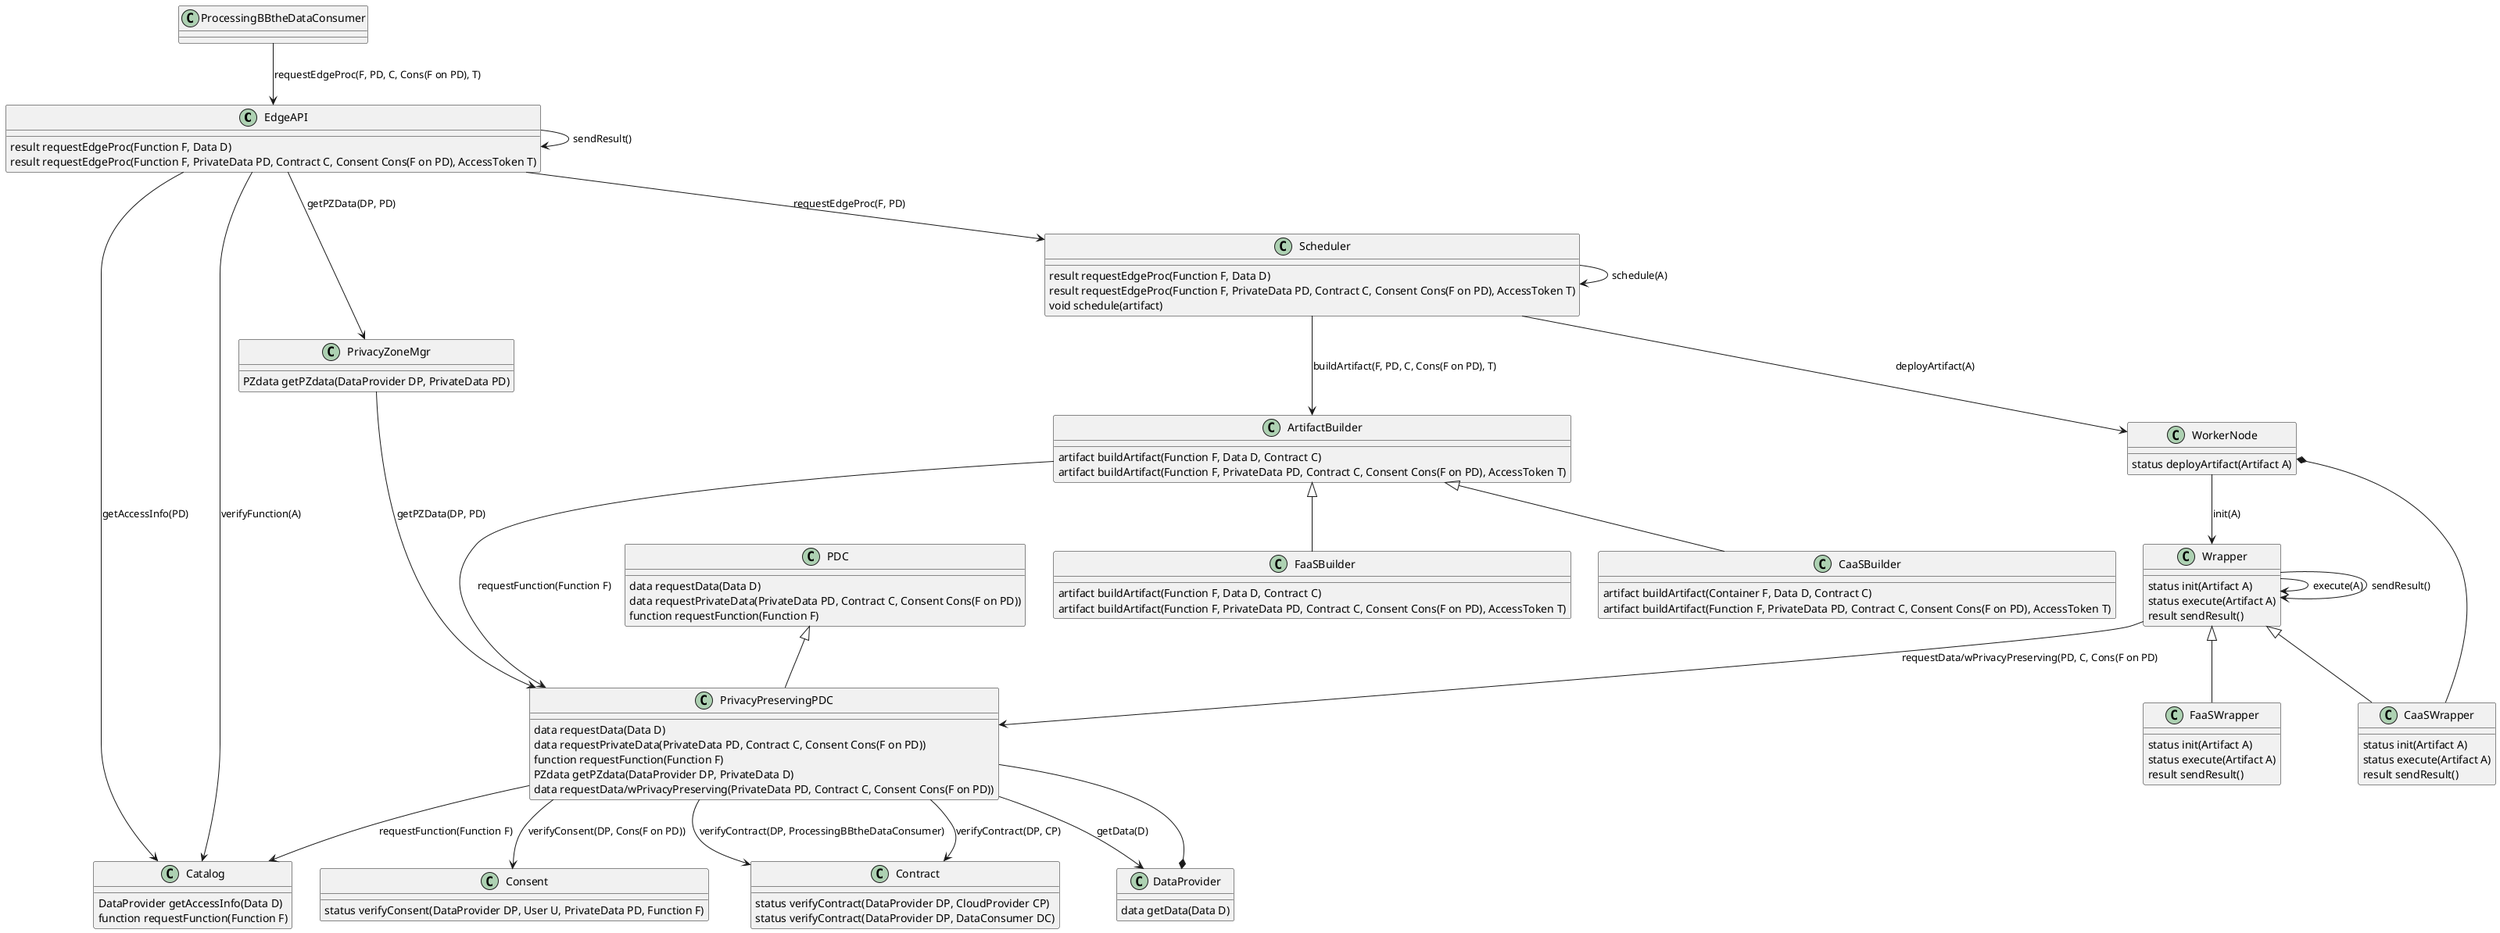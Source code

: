 @startuml

class EdgeAPI {
  {method} result requestEdgeProc(Function F, Data D)
  {method} result requestEdgeProc(Function F, PrivateData PD, Contract C, Consent Cons(F on PD), AccessToken T)
}
class PrivacyZoneMgr {
  {method} PZdata getPZdata(DataProvider DP, PrivateData PD)
}
class PDC {
  {method} data requestData(Data D)
  {method} data requestPrivateData(PrivateData PD, Contract C, Consent Cons(F on PD))
  {method} function requestFunction(Function F)
}
class PrivacyPreservingPDC {
  {method} data requestData(Data D)
  {method} data requestPrivateData(PrivateData PD, Contract C, Consent Cons(F on PD))
  {method} function requestFunction(Function F)
  {method} PZdata getPZdata(DataProvider DP, PrivateData D)
  {method} data requestData/wPrivacyPreserving(PrivateData PD, Contract C, Consent Cons(F on PD))
}
class Catalog {
  {method} DataProvider getAccessInfo(Data D)
  {method} function requestFunction(Function F)
}
class Contract {
  {method} status verifyContract(DataProvider DP, CloudProvider CP)
  {method} status verifyContract(DataProvider DP, DataConsumer DC)
}
class Consent {
  {method} status verifyConsent(DataProvider DP, User U, PrivateData PD, Function F)
}
class DataProvider {
  {method} data getData(Data D)
}
class ProcessingBBtheDataConsumer {
}
class Scheduler {
  {method} result requestEdgeProc(Function F, Data D)
  {method} result requestEdgeProc(Function F, PrivateData PD, Contract C, Consent Cons(F on PD), AccessToken T)
  {method} void schedule(artifact)
}
class ArtifactBuilder {
  {method} artifact buildArtifact(Function F, Data D, Contract C)
  {method} artifact buildArtifact(Function F, PrivateData PD, Contract C, Consent Cons(F on PD), AccessToken T)
}
class CaaSBuilder {
  {method} artifact buildArtifact(Container F, Data D, Contract C)
  {method} artifact buildArtifact(Function F, PrivateData PD, Contract C, Consent Cons(F on PD), AccessToken T)
}
class FaaSBuilder {
  {method} artifact buildArtifact(Function F, Data D, Contract C)
  {method} artifact buildArtifact(Function F, PrivateData PD, Contract C, Consent Cons(F on PD), AccessToken T)
}
class Wrapper {
  {method} status init(Artifact A)
  {method} status execute(Artifact A)
  {method} result sendResult()
}
class CaaSWrapper {
  {method} status init(Artifact A)
  {method} status execute(Artifact A)
  {method} result sendResult()
}
class FaaSWrapper {
  {method} status init(Artifact A)
  {method} status execute(Artifact A)
  {method} result sendResult()
}
class WorkerNode {
  {method} status deployArtifact(Artifact A)
}

DataProvider *-- PrivacyPreservingPDC

PDC <|-- PrivacyPreservingPDC

ArtifactBuilder <|-- CaaSBuilder
ArtifactBuilder <|-- FaaSBuilder
Wrapper <|-- CaaSWrapper
Wrapper <|-- FaaSWrapper

WorkerNode *-- CaaSWrapper

ProcessingBBtheDataConsumer --> EdgeAPI : requestEdgeProc(F, PD, C, Cons(F on PD), T)
EdgeAPI --> Catalog : getAccessInfo(PD)
EdgeAPI --> Catalog : verifyFunction(A)
EdgeAPI --> PrivacyZoneMgr : getPZData(DP, PD)
PrivacyZoneMgr --> PrivacyPreservingPDC : getPZData(DP, PD)

EdgeAPI --> Scheduler : requestEdgeProc(F, PD)
Scheduler --> ArtifactBuilder : buildArtifact(F, PD, C, Cons(F on PD), T)
ArtifactBuilder --> PrivacyPreservingPDC : requestFunction(Function F)
PrivacyPreservingPDC --> Catalog : requestFunction(Function F)

Scheduler --> Scheduler : schedule(A)
Scheduler --> WorkerNode : deployArtifact(A)
WorkerNode --> Wrapper : init(A)
Wrapper --> PrivacyPreservingPDC : requestData/wPrivacyPreserving(PD, C, Cons(F on PD)
PrivacyPreservingPDC --> Contract : verifyContract(DP, CP)
PrivacyPreservingPDC --> Contract : verifyContract(DP, ProcessingBBtheDataConsumer)
PrivacyPreservingPDC --> Consent : verifyConsent(DP, Cons(F on PD))
PrivacyPreservingPDC --> DataProvider : getData(D)
Wrapper --> Wrapper : execute(A)
Wrapper --> Wrapper : sendResult()

EdgeAPI --> EdgeAPI : sendResult()

@enduml

